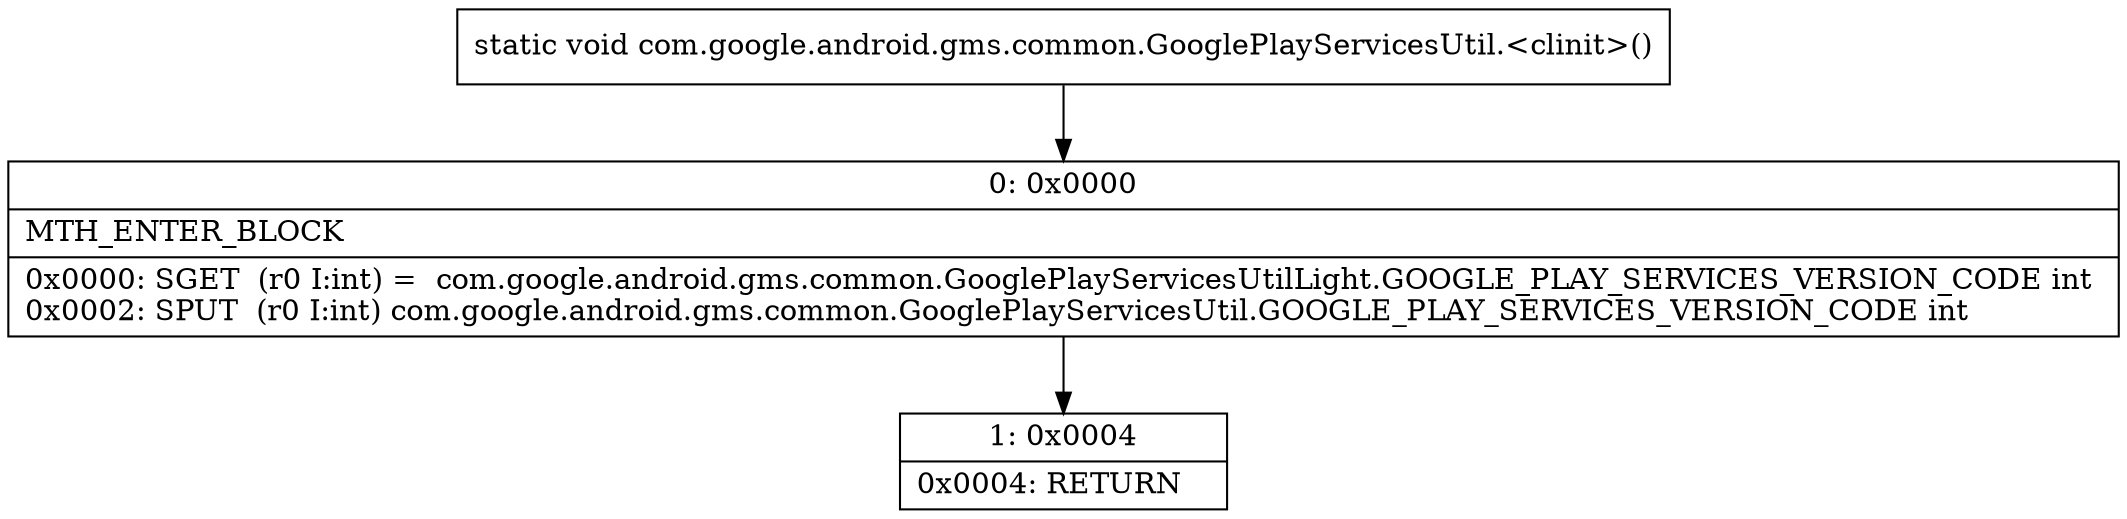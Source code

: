 digraph "CFG forcom.google.android.gms.common.GooglePlayServicesUtil.\<clinit\>()V" {
Node_0 [shape=record,label="{0\:\ 0x0000|MTH_ENTER_BLOCK\l|0x0000: SGET  (r0 I:int) =  com.google.android.gms.common.GooglePlayServicesUtilLight.GOOGLE_PLAY_SERVICES_VERSION_CODE int \l0x0002: SPUT  (r0 I:int) com.google.android.gms.common.GooglePlayServicesUtil.GOOGLE_PLAY_SERVICES_VERSION_CODE int \l}"];
Node_1 [shape=record,label="{1\:\ 0x0004|0x0004: RETURN   \l}"];
MethodNode[shape=record,label="{static void com.google.android.gms.common.GooglePlayServicesUtil.\<clinit\>() }"];
MethodNode -> Node_0;
Node_0 -> Node_1;
}

